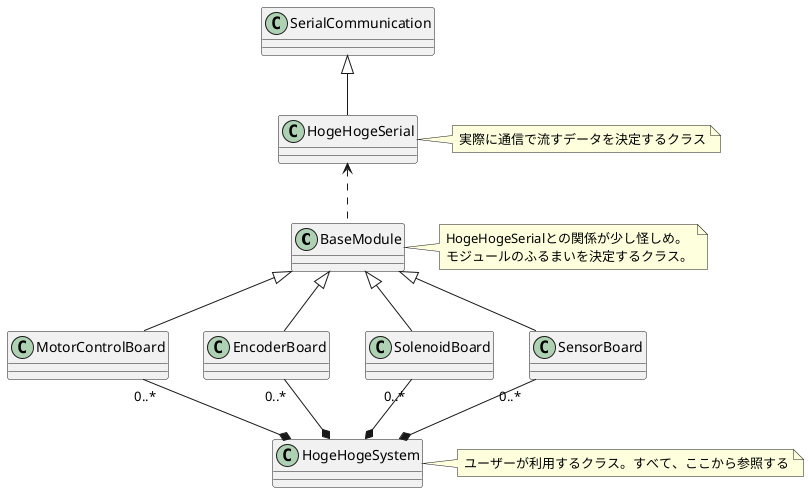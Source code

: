 @startuml クラス図

class BaseModule {

}
note right: HogeHogeSerialとの関係が少し怪しめ。\nモジュールのふるまいを決定するクラス。


class SerialCommunication {

}

class HogeHogeSerial {
    
}
note right: 実際に通信で流すデータを決定するクラス

class MotorControlBoard {

}

class EncoderBoard {

}

class SolenoidBoard {

}

class SensorBoard {

}

class HogeHogeSystem {

}
note right: ユーザーが利用するクラス。すべて、ここから参照する

SerialCommunication <|-- HogeHogeSerial
HogeHogeSerial <.. BaseModule
BaseModule <|-- MotorControlBoard
BaseModule <|-- EncoderBoard
BaseModule <|-- SolenoidBoard
BaseModule <|-- SensorBoard
MotorControlBoard "0..*" --* HogeHogeSystem
EncoderBoard "0..*" --* HogeHogeSystem
SolenoidBoard "0..*" --* HogeHogeSystem
SensorBoard "0..*" --* HogeHogeSystem
@enduml